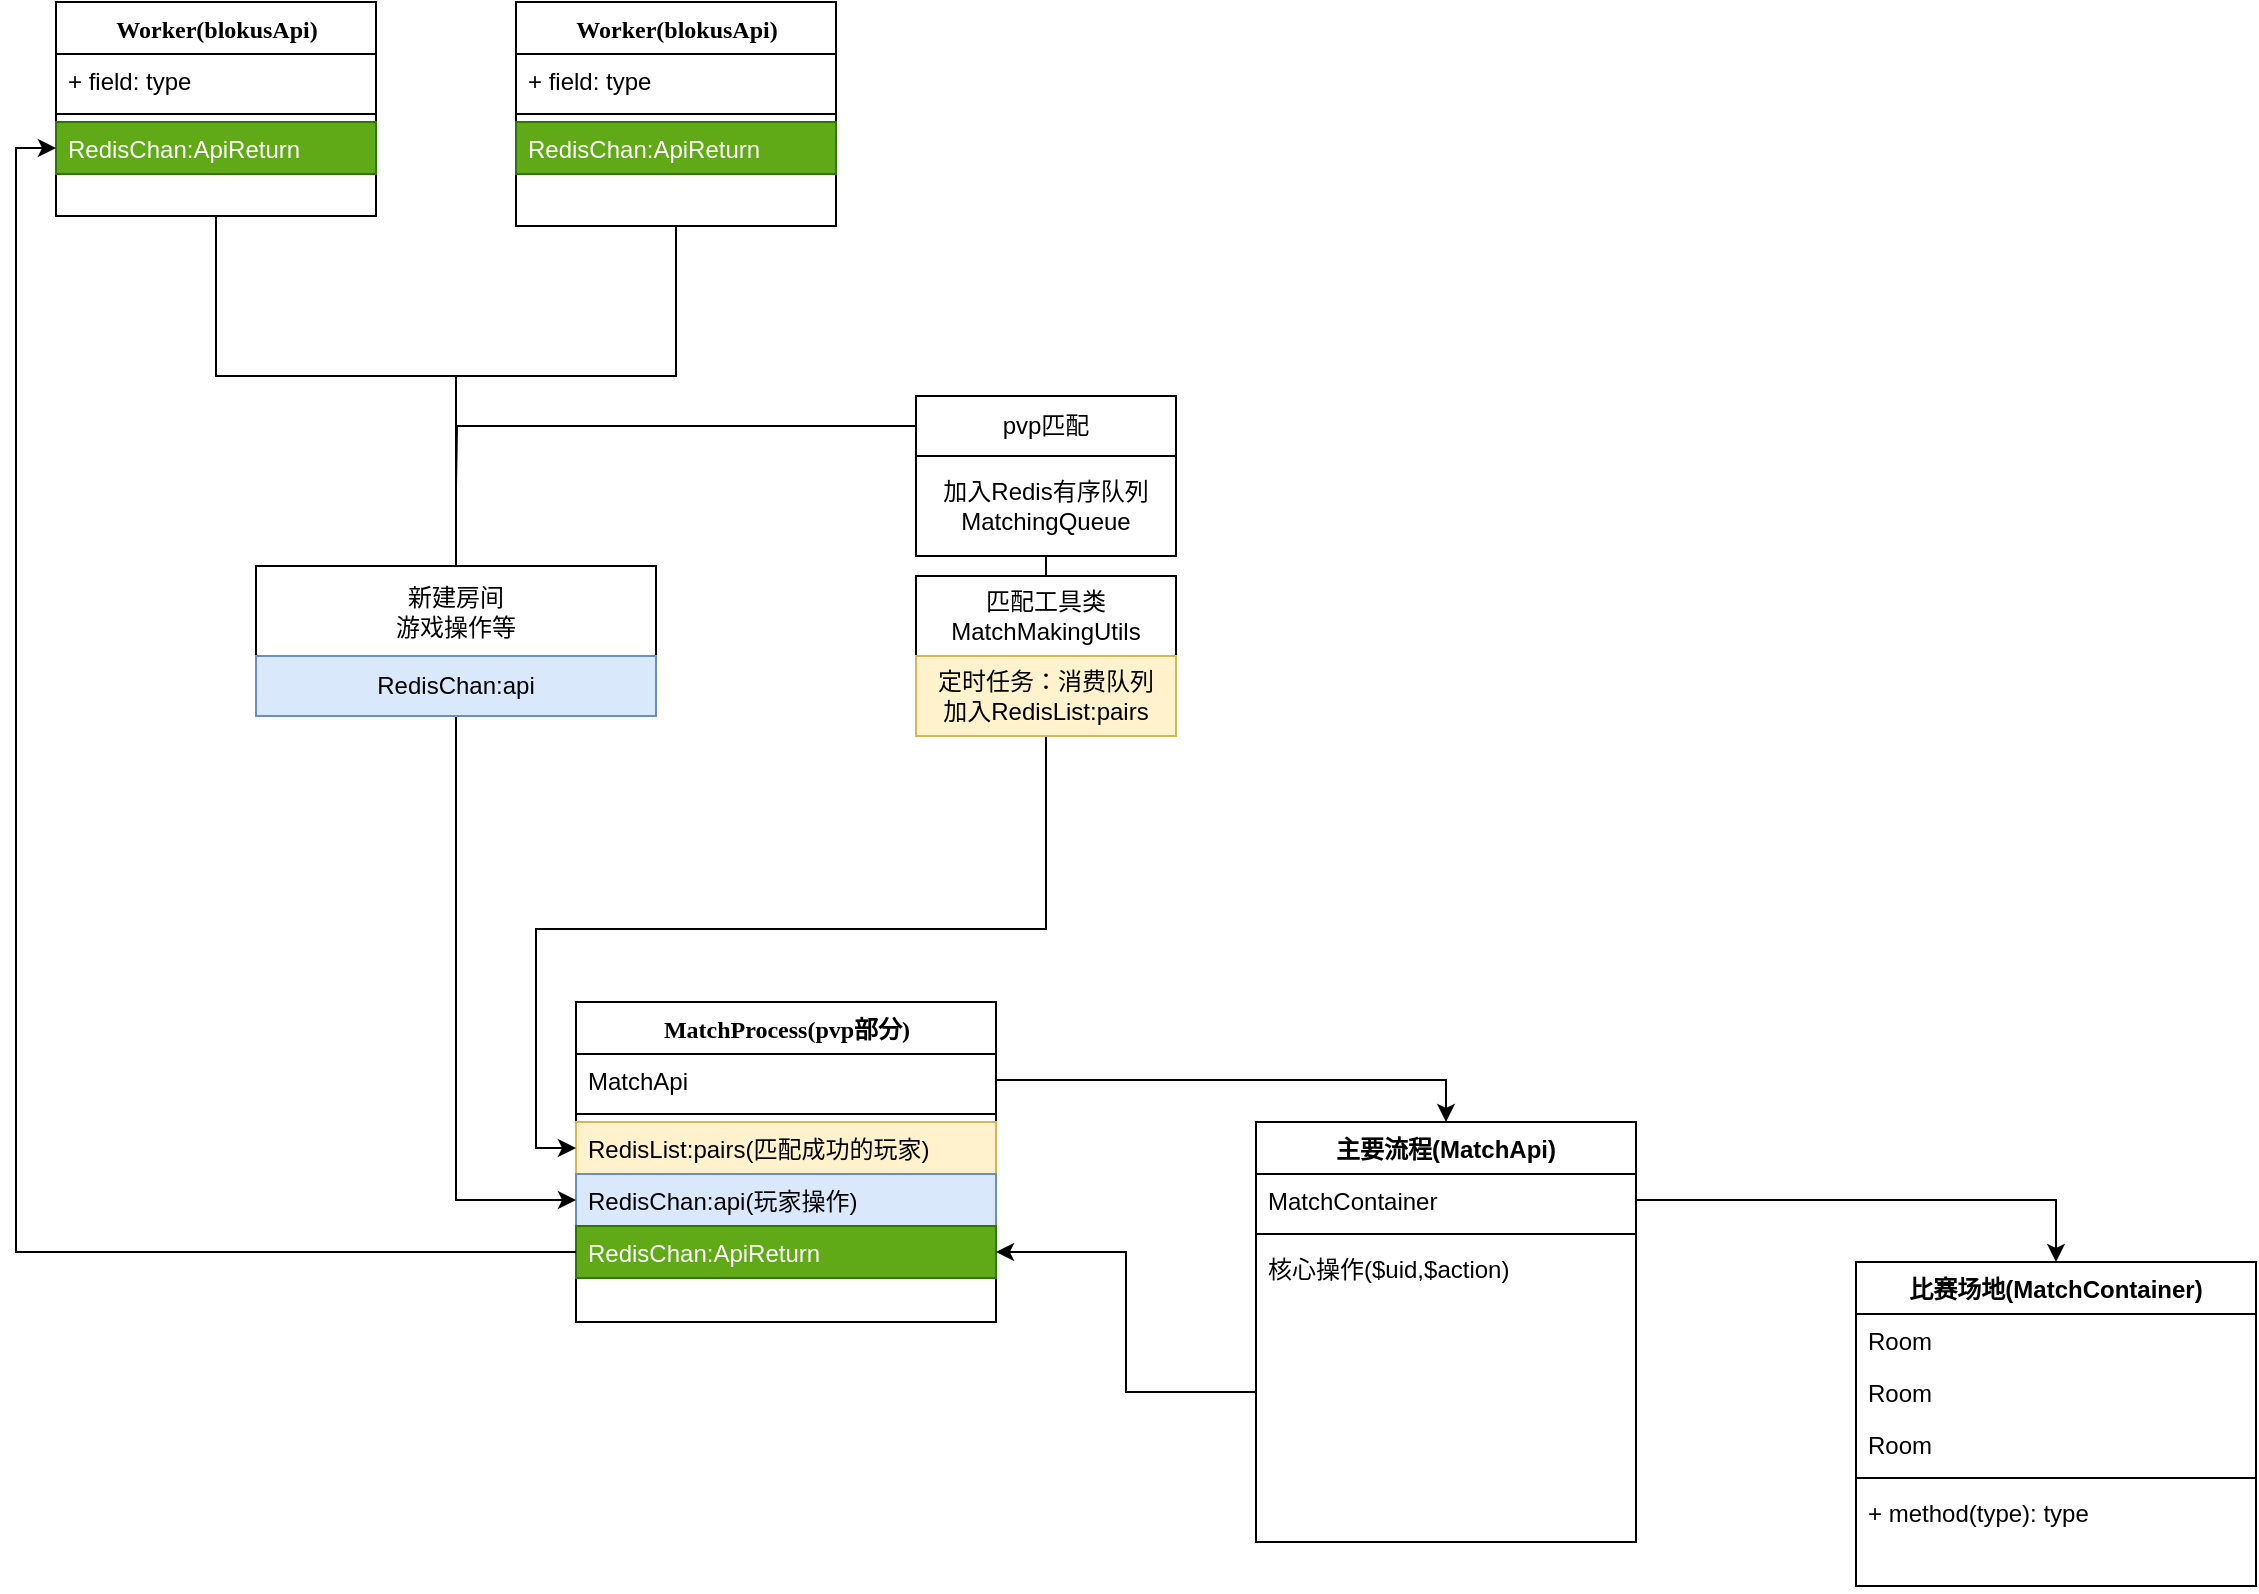 <mxfile version="14.4.2" type="github">
  <diagram name="Page-1" id="9f46799a-70d6-7492-0946-bef42562c5a5">
    <mxGraphModel dx="1038" dy="548" grid="1" gridSize="10" guides="1" tooltips="1" connect="1" arrows="1" fold="1" page="1" pageScale="1" pageWidth="2336" pageHeight="1654" background="#ffffff" math="0" shadow="0">
      <root>
        <mxCell id="0" />
        <mxCell id="1" parent="0" />
        <mxCell id="VSd684DyAT3_PVR07CFp-17" style="edgeStyle=orthogonalEdgeStyle;rounded=0;orthogonalLoop=1;jettySize=auto;html=1;exitX=0.5;exitY=1;exitDx=0;exitDy=0;endArrow=none;endFill=0;" edge="1" parent="1" source="78961159f06e98e8-17">
          <mxGeometry relative="1" as="geometry">
            <mxPoint x="540" y="457" as="targetPoint" />
            <Array as="points">
              <mxPoint x="420" y="367" />
              <mxPoint x="540" y="367" />
            </Array>
          </mxGeometry>
        </mxCell>
        <mxCell id="78961159f06e98e8-17" value="Worker(blokusApi)" style="swimlane;html=1;fontStyle=1;align=center;verticalAlign=top;childLayout=stackLayout;horizontal=1;startSize=26;horizontalStack=0;resizeParent=1;resizeLast=0;collapsible=1;marginBottom=0;swimlaneFillColor=#ffffff;rounded=0;shadow=0;comic=0;labelBackgroundColor=none;strokeWidth=1;fillColor=none;fontFamily=Verdana;fontSize=12" parent="1" vertex="1">
          <mxGeometry x="340" y="180" width="160" height="107" as="geometry" />
        </mxCell>
        <mxCell id="78961159f06e98e8-24" value="+ field: type" style="text;html=1;strokeColor=none;fillColor=none;align=left;verticalAlign=top;spacingLeft=4;spacingRight=4;whiteSpace=wrap;overflow=hidden;rotatable=0;points=[[0,0.5],[1,0.5]];portConstraint=eastwest;" parent="78961159f06e98e8-17" vertex="1">
          <mxGeometry y="26" width="160" height="26" as="geometry" />
        </mxCell>
        <mxCell id="78961159f06e98e8-19" value="" style="line;html=1;strokeWidth=1;fillColor=none;align=left;verticalAlign=middle;spacingTop=-1;spacingLeft=3;spacingRight=3;rotatable=0;labelPosition=right;points=[];portConstraint=eastwest;" parent="78961159f06e98e8-17" vertex="1">
          <mxGeometry y="52" width="160" height="8" as="geometry" />
        </mxCell>
        <mxCell id="78961159f06e98e8-27" value="RedisChan:ApiReturn" style="text;html=1;strokeColor=#2D7600;fillColor=#60a917;align=left;verticalAlign=top;spacingLeft=4;spacingRight=4;whiteSpace=wrap;overflow=hidden;rotatable=0;points=[[0,0.5],[1,0.5]];portConstraint=eastwest;fontColor=#ffffff;" parent="78961159f06e98e8-17" vertex="1">
          <mxGeometry y="60" width="160" height="26" as="geometry" />
        </mxCell>
        <mxCell id="78961159f06e98e8-56" value="MatchProcess(pvp部分)" style="swimlane;html=1;fontStyle=1;align=center;verticalAlign=top;childLayout=stackLayout;horizontal=1;startSize=26;horizontalStack=0;resizeParent=1;resizeLast=0;collapsible=1;marginBottom=0;swimlaneFillColor=#ffffff;rounded=0;shadow=0;comic=0;labelBackgroundColor=none;strokeWidth=1;fillColor=none;fontFamily=Verdana;fontSize=12" parent="1" vertex="1">
          <mxGeometry x="600" y="680" width="210" height="160" as="geometry" />
        </mxCell>
        <mxCell id="78961159f06e98e8-59" value="MatchApi" style="text;html=1;strokeColor=none;fillColor=none;align=left;verticalAlign=top;spacingLeft=4;spacingRight=4;whiteSpace=wrap;overflow=hidden;rotatable=0;points=[[0,0.5],[1,0.5]];portConstraint=eastwest;" parent="78961159f06e98e8-56" vertex="1">
          <mxGeometry y="26" width="210" height="26" as="geometry" />
        </mxCell>
        <mxCell id="78961159f06e98e8-64" value="" style="line;html=1;strokeWidth=1;fillColor=none;align=left;verticalAlign=middle;spacingTop=-1;spacingLeft=3;spacingRight=3;rotatable=0;labelPosition=right;points=[];portConstraint=eastwest;" parent="78961159f06e98e8-56" vertex="1">
          <mxGeometry y="52" width="210" height="8" as="geometry" />
        </mxCell>
        <mxCell id="78961159f06e98e8-68" value="RedisList:pairs(匹配成功的玩家)" style="text;html=1;strokeColor=#d6b656;fillColor=#fff2cc;align=left;verticalAlign=top;spacingLeft=4;spacingRight=4;whiteSpace=wrap;overflow=hidden;rotatable=0;points=[[0,0.5],[1,0.5]];portConstraint=eastwest;" parent="78961159f06e98e8-56" vertex="1">
          <mxGeometry y="60" width="210" height="26" as="geometry" />
        </mxCell>
        <mxCell id="78961159f06e98e8-65" value="RedisChan:api(玩家操作)" style="text;html=1;strokeColor=#6c8ebf;fillColor=#dae8fc;align=left;verticalAlign=top;spacingLeft=4;spacingRight=4;whiteSpace=wrap;overflow=hidden;rotatable=0;points=[[0,0.5],[1,0.5]];portConstraint=eastwest;" parent="78961159f06e98e8-56" vertex="1">
          <mxGeometry y="86" width="210" height="26" as="geometry" />
        </mxCell>
        <mxCell id="VSd684DyAT3_PVR07CFp-86" value="&lt;span style=&quot;color: rgb(255 , 255 , 255)&quot;&gt;RedisChan:ApiReturn&lt;/span&gt;" style="text;html=1;strokeColor=#2D7600;fillColor=#60a917;align=left;verticalAlign=top;spacingLeft=4;spacingRight=4;whiteSpace=wrap;overflow=hidden;rotatable=0;points=[[0,0.5],[1,0.5]];portConstraint=eastwest;fontColor=#ffffff;" vertex="1" parent="78961159f06e98e8-56">
          <mxGeometry y="112" width="210" height="26" as="geometry" />
        </mxCell>
        <mxCell id="VSd684DyAT3_PVR07CFp-20" value="新建房间&lt;br&gt;游戏操作等" style="rounded=0;whiteSpace=wrap;html=1;" vertex="1" parent="1">
          <mxGeometry x="440" y="462" width="200" height="45" as="geometry" />
        </mxCell>
        <mxCell id="VSd684DyAT3_PVR07CFp-33" style="edgeStyle=orthogonalEdgeStyle;rounded=0;orthogonalLoop=1;jettySize=auto;html=1;endArrow=none;endFill=0;" edge="1" parent="1" source="VSd684DyAT3_PVR07CFp-28" target="VSd684DyAT3_PVR07CFp-20">
          <mxGeometry relative="1" as="geometry">
            <mxPoint x="650" y="377" as="targetPoint" />
            <Array as="points">
              <mxPoint x="650" y="367" />
              <mxPoint x="540" y="367" />
            </Array>
          </mxGeometry>
        </mxCell>
        <mxCell id="VSd684DyAT3_PVR07CFp-28" value="Worker(blokusApi)" style="swimlane;html=1;fontStyle=1;align=center;verticalAlign=top;childLayout=stackLayout;horizontal=1;startSize=26;horizontalStack=0;resizeParent=1;resizeLast=0;collapsible=1;marginBottom=0;swimlaneFillColor=#ffffff;rounded=0;shadow=0;comic=0;labelBackgroundColor=none;strokeWidth=1;fillColor=none;fontFamily=Verdana;fontSize=12" vertex="1" parent="1">
          <mxGeometry x="570" y="180" width="160" height="112" as="geometry" />
        </mxCell>
        <mxCell id="VSd684DyAT3_PVR07CFp-29" value="+ field: type" style="text;html=1;strokeColor=none;fillColor=none;align=left;verticalAlign=top;spacingLeft=4;spacingRight=4;whiteSpace=wrap;overflow=hidden;rotatable=0;points=[[0,0.5],[1,0.5]];portConstraint=eastwest;" vertex="1" parent="VSd684DyAT3_PVR07CFp-28">
          <mxGeometry y="26" width="160" height="26" as="geometry" />
        </mxCell>
        <mxCell id="VSd684DyAT3_PVR07CFp-30" value="" style="line;html=1;strokeWidth=1;fillColor=none;align=left;verticalAlign=middle;spacingTop=-1;spacingLeft=3;spacingRight=3;rotatable=0;labelPosition=right;points=[];portConstraint=eastwest;" vertex="1" parent="VSd684DyAT3_PVR07CFp-28">
          <mxGeometry y="52" width="160" height="8" as="geometry" />
        </mxCell>
        <mxCell id="VSd684DyAT3_PVR07CFp-87" value="RedisChan:ApiReturn" style="text;html=1;strokeColor=#2D7600;fillColor=#60a917;align=left;verticalAlign=top;spacingLeft=4;spacingRight=4;whiteSpace=wrap;overflow=hidden;rotatable=0;points=[[0,0.5],[1,0.5]];portConstraint=eastwest;fontColor=#ffffff;" vertex="1" parent="VSd684DyAT3_PVR07CFp-28">
          <mxGeometry y="60" width="160" height="26" as="geometry" />
        </mxCell>
        <mxCell id="VSd684DyAT3_PVR07CFp-91" style="edgeStyle=orthogonalEdgeStyle;rounded=0;orthogonalLoop=1;jettySize=auto;html=1;entryX=0;entryY=0.5;entryDx=0;entryDy=0;endArrow=classic;endFill=1;" edge="1" parent="1" source="VSd684DyAT3_PVR07CFp-35" target="78961159f06e98e8-65">
          <mxGeometry relative="1" as="geometry" />
        </mxCell>
        <mxCell id="VSd684DyAT3_PVR07CFp-35" value="RedisChan:api" style="rounded=0;whiteSpace=wrap;html=1;fillColor=#dae8fc;strokeColor=#6c8ebf;" vertex="1" parent="1">
          <mxGeometry x="440" y="507" width="200" height="30" as="geometry" />
        </mxCell>
        <mxCell id="VSd684DyAT3_PVR07CFp-46" style="edgeStyle=orthogonalEdgeStyle;rounded=0;orthogonalLoop=1;jettySize=auto;html=1;endArrow=none;endFill=0;" edge="1" parent="1" source="VSd684DyAT3_PVR07CFp-37">
          <mxGeometry relative="1" as="geometry">
            <mxPoint x="540" y="422" as="targetPoint" />
          </mxGeometry>
        </mxCell>
        <mxCell id="VSd684DyAT3_PVR07CFp-37" value="pvp匹配" style="rounded=0;whiteSpace=wrap;html=1;" vertex="1" parent="1">
          <mxGeometry x="770" y="377" width="130" height="30" as="geometry" />
        </mxCell>
        <mxCell id="VSd684DyAT3_PVR07CFp-51" style="edgeStyle=orthogonalEdgeStyle;rounded=0;orthogonalLoop=1;jettySize=auto;html=1;endArrow=none;endFill=0;" edge="1" parent="1" source="VSd684DyAT3_PVR07CFp-48" target="VSd684DyAT3_PVR07CFp-49">
          <mxGeometry relative="1" as="geometry" />
        </mxCell>
        <mxCell id="VSd684DyAT3_PVR07CFp-48" value="加入Redis有序队列&lt;br&gt;MatchingQueue" style="rounded=0;whiteSpace=wrap;html=1;" vertex="1" parent="1">
          <mxGeometry x="770" y="407" width="130" height="50" as="geometry" />
        </mxCell>
        <mxCell id="VSd684DyAT3_PVR07CFp-49" value="匹配工具类&lt;br&gt;MatchMakingUtils" style="rounded=0;whiteSpace=wrap;html=1;" vertex="1" parent="1">
          <mxGeometry x="770" y="467" width="130" height="40" as="geometry" />
        </mxCell>
        <mxCell id="VSd684DyAT3_PVR07CFp-92" style="edgeStyle=orthogonalEdgeStyle;rounded=0;orthogonalLoop=1;jettySize=auto;html=1;entryX=0;entryY=0.5;entryDx=0;entryDy=0;endArrow=classic;endFill=1;" edge="1" parent="1" source="VSd684DyAT3_PVR07CFp-50" target="78961159f06e98e8-68">
          <mxGeometry relative="1" as="geometry" />
        </mxCell>
        <mxCell id="VSd684DyAT3_PVR07CFp-50" value="定时任务：消费队列&lt;br&gt;加入RedisList:pairs" style="rounded=0;whiteSpace=wrap;html=1;fillColor=#fff2cc;strokeColor=#d6b656;" vertex="1" parent="1">
          <mxGeometry x="770" y="507" width="130" height="40" as="geometry" />
        </mxCell>
        <mxCell id="VSd684DyAT3_PVR07CFp-55" value="主要流程(MatchApi)" style="swimlane;fontStyle=1;align=center;verticalAlign=top;childLayout=stackLayout;horizontal=1;startSize=26;horizontalStack=0;resizeParent=1;resizeParentMax=0;resizeLast=0;collapsible=1;marginBottom=0;" vertex="1" parent="1">
          <mxGeometry x="940" y="740" width="190" height="210" as="geometry" />
        </mxCell>
        <mxCell id="VSd684DyAT3_PVR07CFp-61" value="MatchContainer" style="text;strokeColor=none;fillColor=none;align=left;verticalAlign=top;spacingLeft=4;spacingRight=4;overflow=hidden;rotatable=0;points=[[0,0.5],[1,0.5]];portConstraint=eastwest;" vertex="1" parent="VSd684DyAT3_PVR07CFp-55">
          <mxGeometry y="26" width="190" height="26" as="geometry" />
        </mxCell>
        <mxCell id="VSd684DyAT3_PVR07CFp-57" value="" style="line;strokeWidth=1;fillColor=none;align=left;verticalAlign=middle;spacingTop=-1;spacingLeft=3;spacingRight=3;rotatable=0;labelPosition=right;points=[];portConstraint=eastwest;" vertex="1" parent="VSd684DyAT3_PVR07CFp-55">
          <mxGeometry y="52" width="190" height="8" as="geometry" />
        </mxCell>
        <mxCell id="VSd684DyAT3_PVR07CFp-58" value="核心操作($uid,$action)" style="text;strokeColor=none;fillColor=none;align=left;verticalAlign=top;spacingLeft=4;spacingRight=4;overflow=hidden;rotatable=0;points=[[0,0.5],[1,0.5]];portConstraint=eastwest;" vertex="1" parent="VSd684DyAT3_PVR07CFp-55">
          <mxGeometry y="60" width="190" height="150" as="geometry" />
        </mxCell>
        <mxCell id="VSd684DyAT3_PVR07CFp-71" value="比赛场地(MatchContainer)" style="swimlane;fontStyle=1;align=center;verticalAlign=top;childLayout=stackLayout;horizontal=1;startSize=26;horizontalStack=0;resizeParent=1;resizeParentMax=0;resizeLast=0;collapsible=1;marginBottom=0;" vertex="1" parent="1">
          <mxGeometry x="1240" y="810" width="200" height="162" as="geometry" />
        </mxCell>
        <mxCell id="VSd684DyAT3_PVR07CFp-72" value="Room" style="text;strokeColor=none;fillColor=none;align=left;verticalAlign=top;spacingLeft=4;spacingRight=4;overflow=hidden;rotatable=0;points=[[0,0.5],[1,0.5]];portConstraint=eastwest;" vertex="1" parent="VSd684DyAT3_PVR07CFp-71">
          <mxGeometry y="26" width="200" height="26" as="geometry" />
        </mxCell>
        <mxCell id="VSd684DyAT3_PVR07CFp-76" value="Room" style="text;strokeColor=none;fillColor=none;align=left;verticalAlign=top;spacingLeft=4;spacingRight=4;overflow=hidden;rotatable=0;points=[[0,0.5],[1,0.5]];portConstraint=eastwest;" vertex="1" parent="VSd684DyAT3_PVR07CFp-71">
          <mxGeometry y="52" width="200" height="26" as="geometry" />
        </mxCell>
        <mxCell id="VSd684DyAT3_PVR07CFp-82" value="Room" style="text;strokeColor=none;fillColor=none;align=left;verticalAlign=top;spacingLeft=4;spacingRight=4;overflow=hidden;rotatable=0;points=[[0,0.5],[1,0.5]];portConstraint=eastwest;" vertex="1" parent="VSd684DyAT3_PVR07CFp-71">
          <mxGeometry y="78" width="200" height="26" as="geometry" />
        </mxCell>
        <mxCell id="VSd684DyAT3_PVR07CFp-73" value="" style="line;strokeWidth=1;fillColor=none;align=left;verticalAlign=middle;spacingTop=-1;spacingLeft=3;spacingRight=3;rotatable=0;labelPosition=right;points=[];portConstraint=eastwest;" vertex="1" parent="VSd684DyAT3_PVR07CFp-71">
          <mxGeometry y="104" width="200" height="8" as="geometry" />
        </mxCell>
        <mxCell id="VSd684DyAT3_PVR07CFp-74" value="+ method(type): type" style="text;strokeColor=none;fillColor=none;align=left;verticalAlign=top;spacingLeft=4;spacingRight=4;overflow=hidden;rotatable=0;points=[[0,0.5],[1,0.5]];portConstraint=eastwest;" vertex="1" parent="VSd684DyAT3_PVR07CFp-71">
          <mxGeometry y="112" width="200" height="50" as="geometry" />
        </mxCell>
        <mxCell id="VSd684DyAT3_PVR07CFp-89" style="edgeStyle=orthogonalEdgeStyle;rounded=0;orthogonalLoop=1;jettySize=auto;html=1;entryX=0;entryY=0.5;entryDx=0;entryDy=0;endArrow=classic;endFill=1;" edge="1" parent="1" source="VSd684DyAT3_PVR07CFp-86" target="78961159f06e98e8-27">
          <mxGeometry relative="1" as="geometry" />
        </mxCell>
        <mxCell id="VSd684DyAT3_PVR07CFp-90" style="edgeStyle=orthogonalEdgeStyle;rounded=0;orthogonalLoop=1;jettySize=auto;html=1;entryX=1;entryY=0.5;entryDx=0;entryDy=0;endArrow=classic;endFill=1;" edge="1" parent="1" source="VSd684DyAT3_PVR07CFp-58" target="VSd684DyAT3_PVR07CFp-86">
          <mxGeometry relative="1" as="geometry" />
        </mxCell>
        <mxCell id="VSd684DyAT3_PVR07CFp-93" style="edgeStyle=orthogonalEdgeStyle;rounded=0;orthogonalLoop=1;jettySize=auto;html=1;entryX=0.5;entryY=0;entryDx=0;entryDy=0;endArrow=classic;endFill=1;" edge="1" parent="1" source="VSd684DyAT3_PVR07CFp-61" target="VSd684DyAT3_PVR07CFp-71">
          <mxGeometry relative="1" as="geometry" />
        </mxCell>
        <mxCell id="VSd684DyAT3_PVR07CFp-94" style="edgeStyle=orthogonalEdgeStyle;rounded=0;orthogonalLoop=1;jettySize=auto;html=1;entryX=0.5;entryY=0;entryDx=0;entryDy=0;endArrow=classic;endFill=1;" edge="1" parent="1" source="78961159f06e98e8-59" target="VSd684DyAT3_PVR07CFp-55">
          <mxGeometry relative="1" as="geometry" />
        </mxCell>
      </root>
    </mxGraphModel>
  </diagram>
</mxfile>
